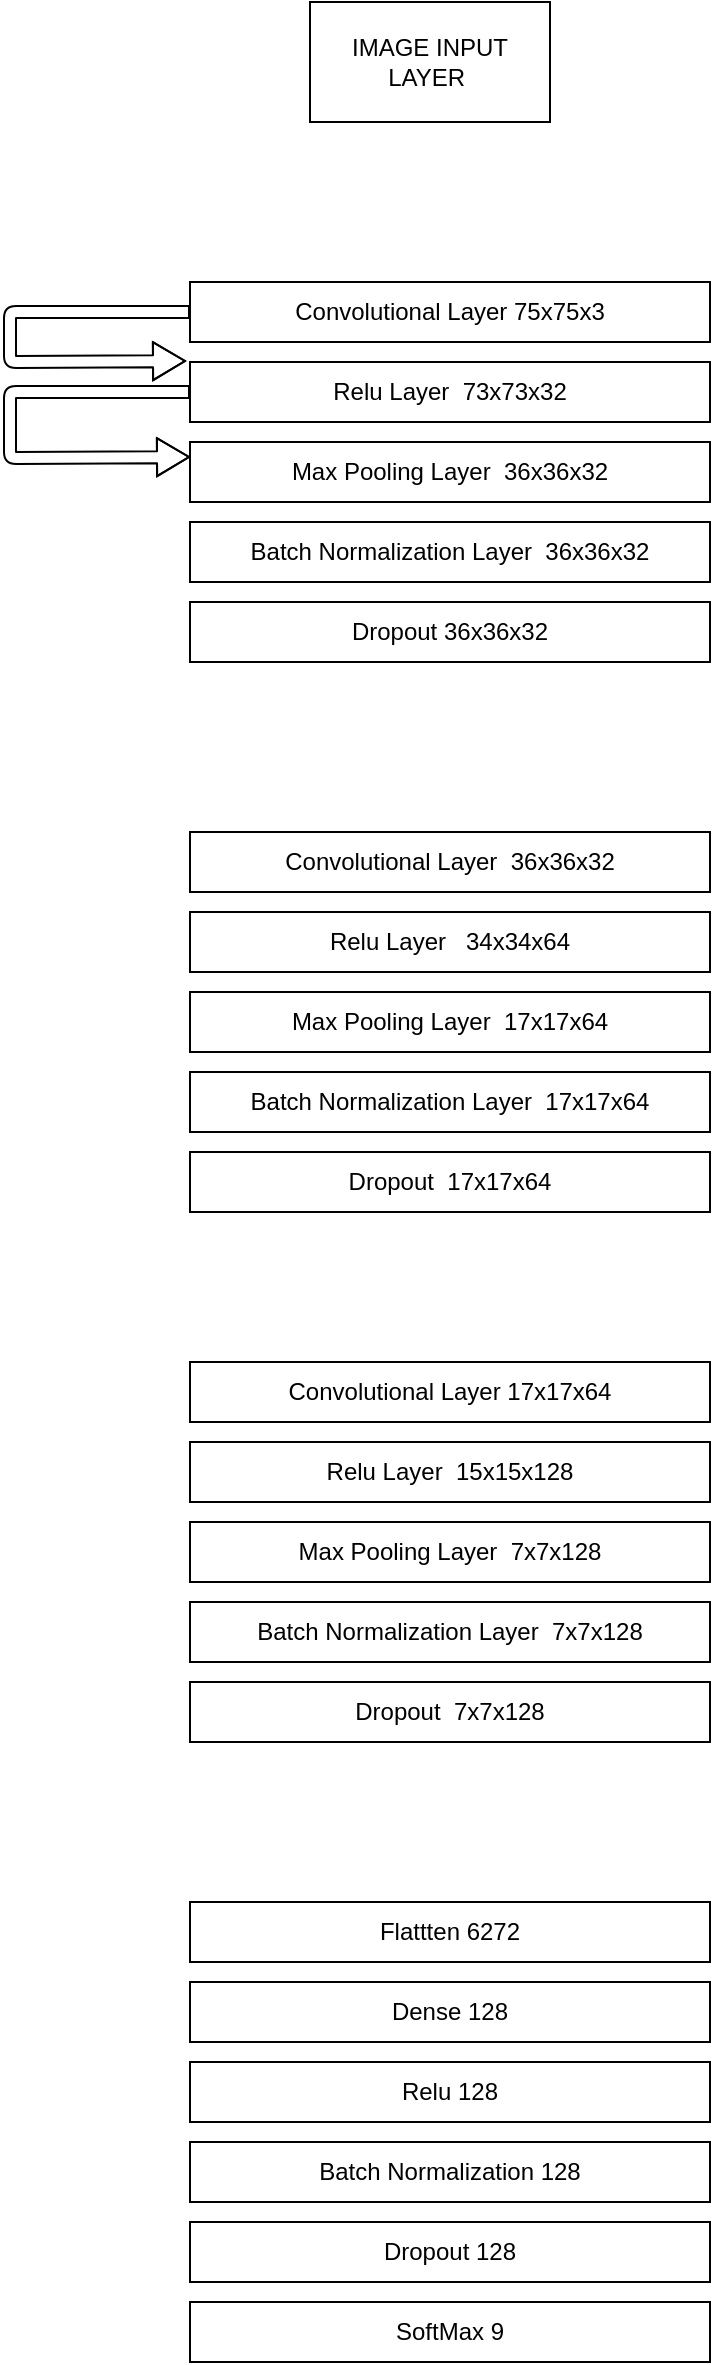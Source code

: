 <mxfile version="20.3.2" type="github">
  <diagram id="C5RBs43oDa-KdzZeNtuy" name="Page-1">
    <mxGraphModel dx="782" dy="1619" grid="1" gridSize="10" guides="1" tooltips="1" connect="1" arrows="1" fold="1" page="1" pageScale="1" pageWidth="827" pageHeight="1169" math="0" shadow="0">
      <root>
        <mxCell id="WIyWlLk6GJQsqaUBKTNV-0" />
        <mxCell id="WIyWlLk6GJQsqaUBKTNV-1" parent="WIyWlLk6GJQsqaUBKTNV-0" />
        <mxCell id="-VXj3v_io8pPZTzsjLdz-0" value="IMAGE INPUT LAYER&amp;nbsp;" style="rounded=0;whiteSpace=wrap;html=1;" vertex="1" parent="WIyWlLk6GJQsqaUBKTNV-1">
          <mxGeometry x="320" y="-20" width="120" height="60" as="geometry" />
        </mxCell>
        <mxCell id="-VXj3v_io8pPZTzsjLdz-1" value="Convolutional Layer 75x75x3" style="rounded=0;whiteSpace=wrap;html=1;" vertex="1" parent="WIyWlLk6GJQsqaUBKTNV-1">
          <mxGeometry x="260" y="120" width="260" height="30" as="geometry" />
        </mxCell>
        <mxCell id="-VXj3v_io8pPZTzsjLdz-2" value="Relu Layer&amp;nbsp; 73x73x32" style="rounded=0;whiteSpace=wrap;html=1;" vertex="1" parent="WIyWlLk6GJQsqaUBKTNV-1">
          <mxGeometry x="260" y="160" width="260" height="30" as="geometry" />
        </mxCell>
        <mxCell id="-VXj3v_io8pPZTzsjLdz-3" value="Batch Normalization Layer&amp;nbsp; 36x36x32" style="rounded=0;whiteSpace=wrap;html=1;" vertex="1" parent="WIyWlLk6GJQsqaUBKTNV-1">
          <mxGeometry x="260" y="240" width="260" height="30" as="geometry" />
        </mxCell>
        <mxCell id="-VXj3v_io8pPZTzsjLdz-4" value="Max Pooling Layer&amp;nbsp; 36x36x32" style="rounded=0;whiteSpace=wrap;html=1;" vertex="1" parent="WIyWlLk6GJQsqaUBKTNV-1">
          <mxGeometry x="260" y="200" width="260" height="30" as="geometry" />
        </mxCell>
        <mxCell id="-VXj3v_io8pPZTzsjLdz-19" value="Dropout 36x36x32" style="rounded=0;whiteSpace=wrap;html=1;" vertex="1" parent="WIyWlLk6GJQsqaUBKTNV-1">
          <mxGeometry x="260" y="280" width="260" height="30" as="geometry" />
        </mxCell>
        <mxCell id="-VXj3v_io8pPZTzsjLdz-20" value="Convolutional Layer&amp;nbsp; 36x36x32" style="rounded=0;whiteSpace=wrap;html=1;" vertex="1" parent="WIyWlLk6GJQsqaUBKTNV-1">
          <mxGeometry x="260" y="395" width="260" height="30" as="geometry" />
        </mxCell>
        <mxCell id="-VXj3v_io8pPZTzsjLdz-21" value="Relu Layer&amp;nbsp; &amp;nbsp;34x34x64" style="rounded=0;whiteSpace=wrap;html=1;" vertex="1" parent="WIyWlLk6GJQsqaUBKTNV-1">
          <mxGeometry x="260" y="435" width="260" height="30" as="geometry" />
        </mxCell>
        <mxCell id="-VXj3v_io8pPZTzsjLdz-22" value="Batch Normalization Layer&amp;nbsp; 17x17x64" style="rounded=0;whiteSpace=wrap;html=1;" vertex="1" parent="WIyWlLk6GJQsqaUBKTNV-1">
          <mxGeometry x="260" y="515" width="260" height="30" as="geometry" />
        </mxCell>
        <mxCell id="-VXj3v_io8pPZTzsjLdz-23" value="Max Pooling Layer&amp;nbsp; 17x17x64" style="rounded=0;whiteSpace=wrap;html=1;" vertex="1" parent="WIyWlLk6GJQsqaUBKTNV-1">
          <mxGeometry x="260" y="475" width="260" height="30" as="geometry" />
        </mxCell>
        <mxCell id="-VXj3v_io8pPZTzsjLdz-24" value="Dropout&amp;nbsp; 17x17x64" style="rounded=0;whiteSpace=wrap;html=1;" vertex="1" parent="WIyWlLk6GJQsqaUBKTNV-1">
          <mxGeometry x="260" y="555" width="260" height="30" as="geometry" />
        </mxCell>
        <mxCell id="-VXj3v_io8pPZTzsjLdz-25" value="Convolutional Layer 17x17x64" style="rounded=0;whiteSpace=wrap;html=1;" vertex="1" parent="WIyWlLk6GJQsqaUBKTNV-1">
          <mxGeometry x="260" y="660" width="260" height="30" as="geometry" />
        </mxCell>
        <mxCell id="-VXj3v_io8pPZTzsjLdz-26" value="Relu Layer&amp;nbsp; 15x15x128" style="rounded=0;whiteSpace=wrap;html=1;" vertex="1" parent="WIyWlLk6GJQsqaUBKTNV-1">
          <mxGeometry x="260" y="700" width="260" height="30" as="geometry" />
        </mxCell>
        <mxCell id="-VXj3v_io8pPZTzsjLdz-27" value="Batch Normalization Layer&amp;nbsp; 7x7x128" style="rounded=0;whiteSpace=wrap;html=1;" vertex="1" parent="WIyWlLk6GJQsqaUBKTNV-1">
          <mxGeometry x="260" y="780" width="260" height="30" as="geometry" />
        </mxCell>
        <mxCell id="-VXj3v_io8pPZTzsjLdz-28" value="Max Pooling Layer&amp;nbsp; 7x7x128" style="rounded=0;whiteSpace=wrap;html=1;" vertex="1" parent="WIyWlLk6GJQsqaUBKTNV-1">
          <mxGeometry x="260" y="740" width="260" height="30" as="geometry" />
        </mxCell>
        <mxCell id="-VXj3v_io8pPZTzsjLdz-29" value="Dropout&amp;nbsp; 7x7x128" style="rounded=0;whiteSpace=wrap;html=1;" vertex="1" parent="WIyWlLk6GJQsqaUBKTNV-1">
          <mxGeometry x="260" y="820" width="260" height="30" as="geometry" />
        </mxCell>
        <mxCell id="-VXj3v_io8pPZTzsjLdz-30" value="Flattten 6272" style="rounded=0;whiteSpace=wrap;html=1;" vertex="1" parent="WIyWlLk6GJQsqaUBKTNV-1">
          <mxGeometry x="260" y="930" width="260" height="30" as="geometry" />
        </mxCell>
        <mxCell id="-VXj3v_io8pPZTzsjLdz-31" value="Dense 128" style="rounded=0;whiteSpace=wrap;html=1;" vertex="1" parent="WIyWlLk6GJQsqaUBKTNV-1">
          <mxGeometry x="260" y="970" width="260" height="30" as="geometry" />
        </mxCell>
        <mxCell id="-VXj3v_io8pPZTzsjLdz-32" value="Relu 128" style="rounded=0;whiteSpace=wrap;html=1;" vertex="1" parent="WIyWlLk6GJQsqaUBKTNV-1">
          <mxGeometry x="260" y="1010" width="260" height="30" as="geometry" />
        </mxCell>
        <mxCell id="-VXj3v_io8pPZTzsjLdz-33" value="Batch Normalization 128" style="rounded=0;whiteSpace=wrap;html=1;" vertex="1" parent="WIyWlLk6GJQsqaUBKTNV-1">
          <mxGeometry x="260" y="1050" width="260" height="30" as="geometry" />
        </mxCell>
        <mxCell id="-VXj3v_io8pPZTzsjLdz-34" value="Dropout 128" style="rounded=0;whiteSpace=wrap;html=1;" vertex="1" parent="WIyWlLk6GJQsqaUBKTNV-1">
          <mxGeometry x="260" y="1090" width="260" height="30" as="geometry" />
        </mxCell>
        <mxCell id="-VXj3v_io8pPZTzsjLdz-35" value="SoftMax 9" style="rounded=0;whiteSpace=wrap;html=1;" vertex="1" parent="WIyWlLk6GJQsqaUBKTNV-1">
          <mxGeometry x="260" y="1130" width="260" height="30" as="geometry" />
        </mxCell>
        <mxCell id="-VXj3v_io8pPZTzsjLdz-37" value="" style="shape=flexArrow;endArrow=classic;html=1;rounded=0;exitX=0;exitY=0.5;exitDx=0;exitDy=0;entryX=0;entryY=0.25;entryDx=0;entryDy=0;strokeWidth=1;endSize=7;startSize=6;strokeColor=none;" edge="1" parent="WIyWlLk6GJQsqaUBKTNV-1" source="-VXj3v_io8pPZTzsjLdz-1" target="-VXj3v_io8pPZTzsjLdz-2">
          <mxGeometry width="50" height="50" relative="1" as="geometry">
            <mxPoint x="170" y="200" as="sourcePoint" />
            <mxPoint x="220" y="150" as="targetPoint" />
            <Array as="points">
              <mxPoint x="170" y="135" />
              <mxPoint x="170" y="168" />
            </Array>
          </mxGeometry>
        </mxCell>
        <mxCell id="-VXj3v_io8pPZTzsjLdz-38" value="" style="shape=flexArrow;endArrow=classic;html=1;rounded=1;exitX=0;exitY=0.5;exitDx=0;exitDy=0;entryX=0;entryY=0.25;entryDx=0;entryDy=0;strokeWidth=1;startSize=5;width=6;endSize=5;endWidth=12;" edge="1" parent="WIyWlLk6GJQsqaUBKTNV-1" source="-VXj3v_io8pPZTzsjLdz-1">
          <mxGeometry width="50" height="50" relative="1" as="geometry">
            <mxPoint x="258" y="127" as="sourcePoint" />
            <mxPoint x="258" y="159.5" as="targetPoint" />
            <Array as="points">
              <mxPoint x="170" y="135" />
              <mxPoint x="170" y="160" />
            </Array>
          </mxGeometry>
        </mxCell>
        <mxCell id="-VXj3v_io8pPZTzsjLdz-42" value="" style="shape=flexArrow;endArrow=classic;html=1;rounded=1;exitX=0;exitY=0.5;exitDx=0;exitDy=0;entryX=0;entryY=0.25;entryDx=0;entryDy=0;strokeWidth=1;startSize=5;width=6;endSize=5;endWidth=12;" edge="1" parent="WIyWlLk6GJQsqaUBKTNV-1" target="-VXj3v_io8pPZTzsjLdz-4">
          <mxGeometry width="50" height="50" relative="1" as="geometry">
            <mxPoint x="260" y="175" as="sourcePoint" />
            <mxPoint x="258" y="199.5" as="targetPoint" />
            <Array as="points">
              <mxPoint x="170" y="175" />
              <mxPoint x="170" y="208" />
            </Array>
          </mxGeometry>
        </mxCell>
      </root>
    </mxGraphModel>
  </diagram>
</mxfile>
